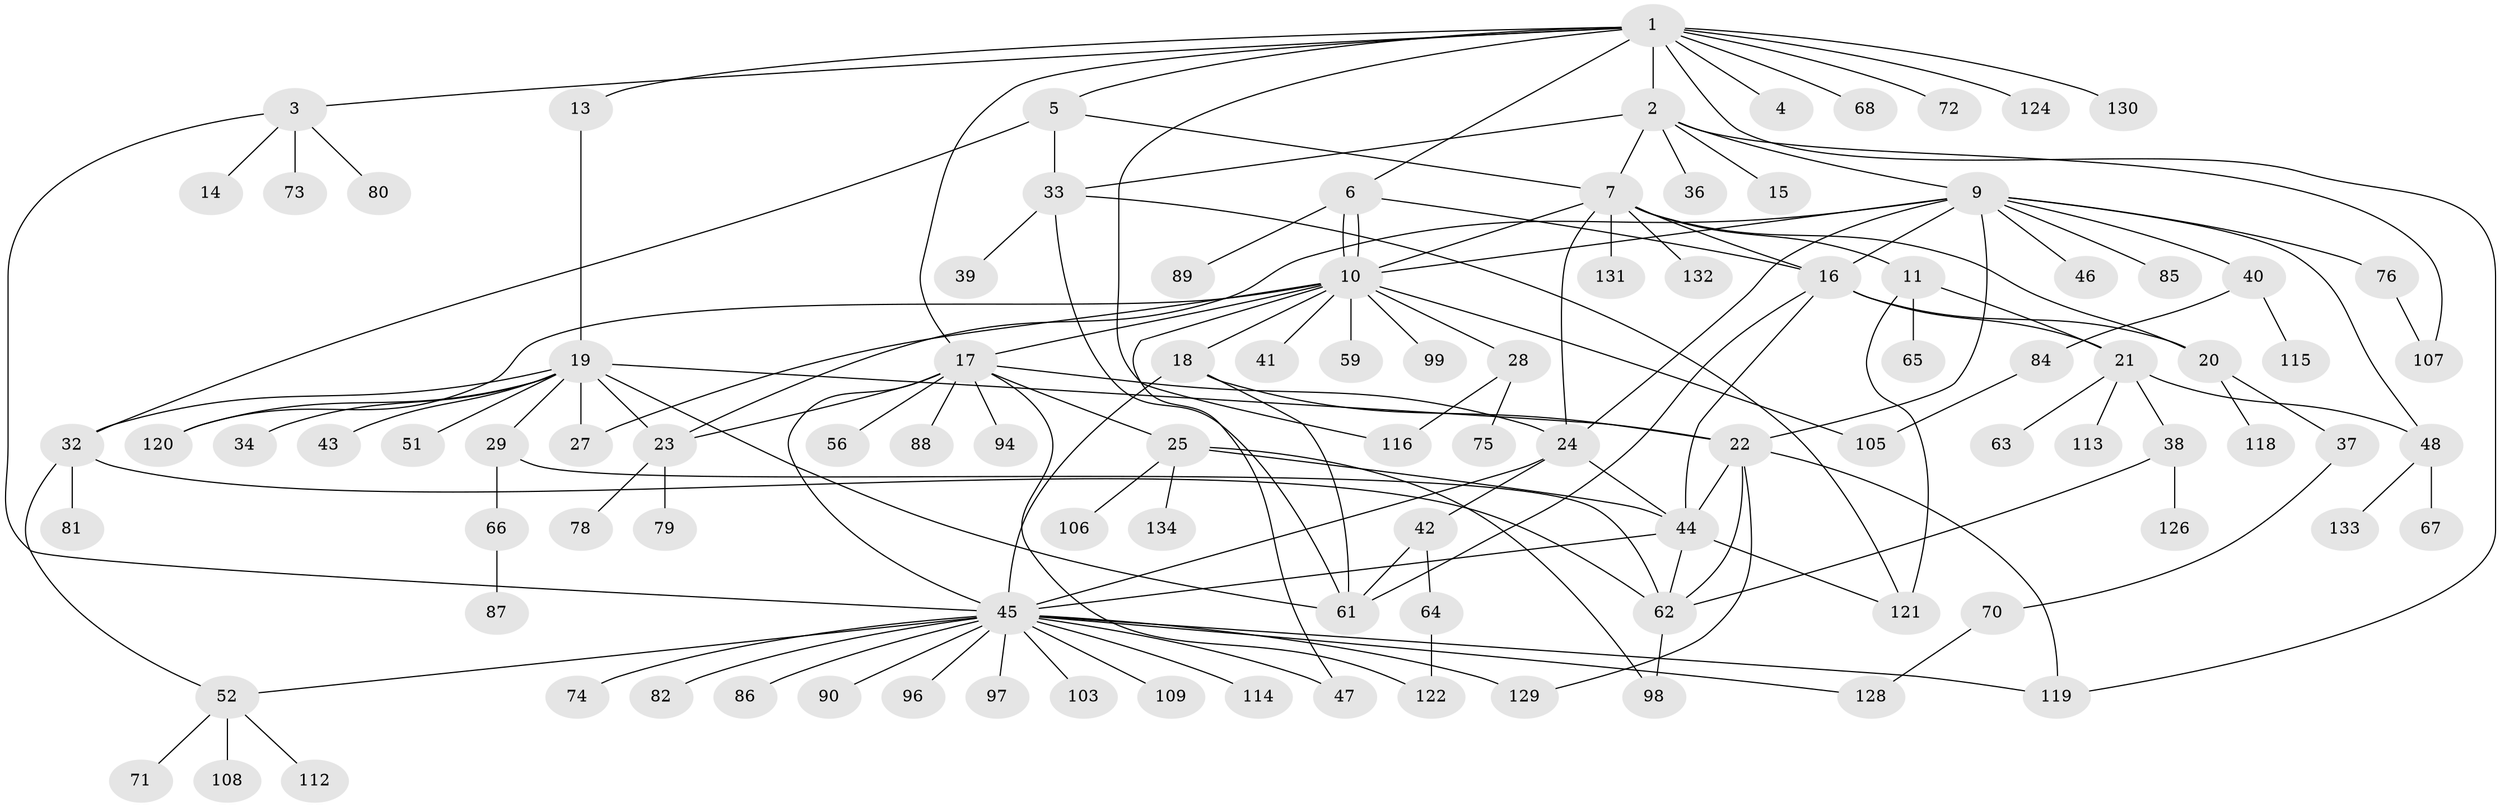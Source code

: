 // Generated by graph-tools (version 1.1) at 2025/52/02/27/25 19:52:00]
// undirected, 103 vertices, 150 edges
graph export_dot {
graph [start="1"]
  node [color=gray90,style=filled];
  1 [super="+93"];
  2 [super="+12"];
  3 [super="+50"];
  4;
  5 [super="+8"];
  6;
  7 [super="+35"];
  9 [super="+49"];
  10 [super="+53"];
  11;
  13;
  14;
  15 [super="+54"];
  16 [super="+58"];
  17 [super="+31"];
  18 [super="+60"];
  19 [super="+30"];
  20 [super="+100"];
  21 [super="+102"];
  22 [super="+77"];
  23;
  24 [super="+69"];
  25 [super="+26"];
  27;
  28 [super="+135"];
  29;
  32 [super="+123"];
  33 [super="+117"];
  34;
  36;
  37;
  38 [super="+55"];
  39;
  40;
  41;
  42;
  43;
  44 [super="+95"];
  45 [super="+91"];
  46;
  47;
  48 [super="+57"];
  51;
  52 [super="+110"];
  56;
  59;
  61 [super="+92"];
  62 [super="+127"];
  63;
  64;
  65;
  66 [super="+83"];
  67 [super="+104"];
  68;
  70;
  71;
  72;
  73;
  74;
  75;
  76 [super="+111"];
  78;
  79;
  80;
  81 [super="+125"];
  82;
  84;
  85;
  86;
  87;
  88;
  89 [super="+101"];
  90;
  94;
  96;
  97;
  98;
  99;
  103;
  105;
  106;
  107;
  108;
  109;
  112;
  113;
  114;
  115;
  116;
  118;
  119;
  120;
  121;
  122;
  124;
  126;
  128;
  129;
  130;
  131;
  132;
  133;
  134;
  1 -- 2;
  1 -- 3;
  1 -- 4;
  1 -- 5;
  1 -- 6;
  1 -- 13;
  1 -- 17;
  1 -- 68;
  1 -- 72;
  1 -- 116;
  1 -- 119;
  1 -- 124;
  1 -- 130;
  2 -- 7;
  2 -- 9;
  2 -- 15;
  2 -- 33;
  2 -- 107;
  2 -- 36;
  3 -- 14;
  3 -- 73;
  3 -- 80;
  3 -- 45;
  5 -- 7;
  5 -- 32;
  5 -- 33;
  6 -- 10;
  6 -- 10;
  6 -- 16;
  6 -- 89;
  7 -- 11;
  7 -- 16;
  7 -- 24;
  7 -- 132;
  7 -- 10;
  7 -- 131;
  7 -- 20;
  9 -- 10;
  9 -- 23;
  9 -- 40;
  9 -- 46;
  9 -- 48;
  9 -- 76;
  9 -- 85;
  9 -- 22;
  9 -- 16;
  9 -- 24;
  10 -- 17;
  10 -- 18;
  10 -- 27;
  10 -- 28;
  10 -- 41;
  10 -- 47;
  10 -- 99;
  10 -- 120;
  10 -- 105;
  10 -- 59;
  11 -- 21;
  11 -- 65;
  11 -- 121;
  13 -- 19;
  16 -- 20;
  16 -- 61;
  16 -- 21;
  16 -- 44;
  17 -- 24;
  17 -- 25;
  17 -- 45;
  17 -- 56;
  17 -- 23;
  17 -- 88;
  17 -- 122;
  17 -- 94;
  18 -- 22;
  18 -- 45;
  18 -- 61;
  19 -- 22;
  19 -- 23;
  19 -- 27;
  19 -- 29;
  19 -- 32;
  19 -- 34;
  19 -- 43;
  19 -- 51;
  19 -- 61;
  19 -- 120;
  20 -- 37;
  20 -- 118;
  21 -- 38;
  21 -- 48;
  21 -- 63;
  21 -- 113;
  22 -- 44;
  22 -- 62;
  22 -- 119;
  22 -- 129;
  23 -- 78;
  23 -- 79;
  24 -- 42;
  24 -- 45;
  24 -- 44;
  25 -- 98;
  25 -- 106;
  25 -- 134;
  25 -- 44;
  28 -- 75;
  28 -- 116;
  29 -- 62;
  29 -- 66;
  32 -- 81;
  32 -- 62;
  32 -- 52;
  33 -- 39;
  33 -- 61;
  33 -- 121;
  37 -- 70;
  38 -- 62;
  38 -- 126;
  40 -- 84;
  40 -- 115;
  42 -- 61;
  42 -- 64;
  44 -- 45;
  44 -- 62;
  44 -- 121;
  45 -- 47;
  45 -- 52;
  45 -- 74;
  45 -- 82;
  45 -- 86;
  45 -- 90;
  45 -- 103;
  45 -- 109;
  45 -- 114;
  45 -- 119;
  45 -- 128;
  45 -- 129;
  45 -- 96;
  45 -- 97;
  48 -- 133;
  48 -- 67;
  52 -- 71;
  52 -- 108;
  52 -- 112;
  62 -- 98;
  64 -- 122;
  66 -- 87;
  70 -- 128;
  76 -- 107;
  84 -- 105;
}
